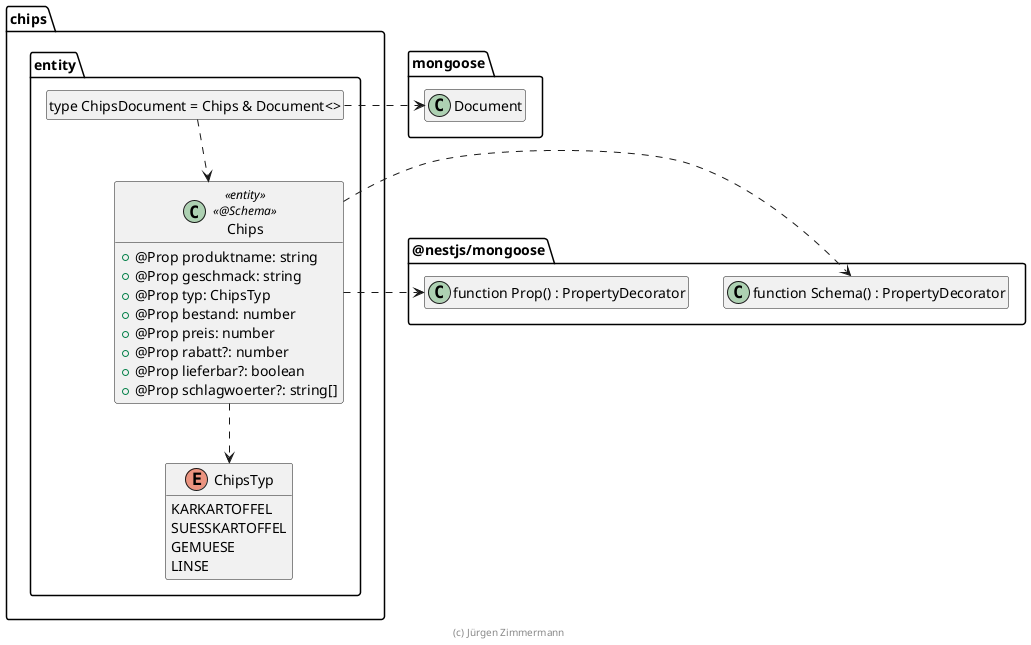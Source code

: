 ' Copyright (C) 2019 - present Juergen Zimmermann, Hochschule Karlsruhe
'
' This program is free software: you can redistribute it and/or modify
' it under the terms of the GNU General Public License as published by
' the Free Software Foundation, either version 3 of the License, or
' (at your option) any later version.
'
' This program is distributed in the hope that it will be useful,
' but WITHOUT ANY WARRANTY; without even the implied warranty of
' MERCHANTABILITY or FITNESS FOR A PARTICULAR PURPOSE.  See the
' GNU General Public License for more details.
'
' You should have received a copy of the GNU General Public License
' along with this program.  If not, see <https://www.gnu.org/licenses/>.

' Preview durch <Alt>d

@startuml Entity

package @nestjs/mongoose {
  class "function Schema() : PropertyDecorator" as Schema
  class "function Prop() : PropertyDecorator" as Prop
}

package mongoose {
  class Document
}

package chips.entity {
  class "type ChipsDocument = Chips & Document<>" as ChipsDocument
  hide ChipsDocument circle

  ChipsDocument ..> Chips
  ChipsDocument .right.> Document

  class Chips

  Chips .right.> Schema
  Chips .right.> Prop

  Chips ..> ChipsTyp

  enum ChipsTyp {
    KARKARTOFFEL 
    SUESSKARTOFFEL 
    GEMUESE 
    LINSE
  }

  class Chips <<entity>> <<@Schema>> {
    + @Prop produktname: string
    + @Prop geschmack: string
    + @Prop typ: ChipsTyp
    + @Prop bestand: number
    + @Prop preis: number
    + @Prop rabatt?: number
    + @Prop lieferbar?: boolean
    + @Prop schlagwoerter?: string[]
  }
}

hide empty members

footer (c) Jürgen Zimmermann

@enduml
